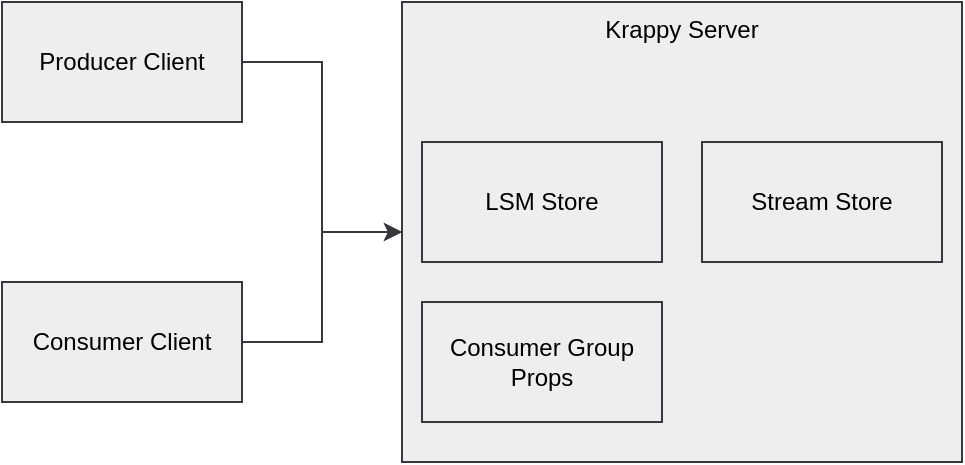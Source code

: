 <mxfile version="26.0.3">
  <diagram name="Page-1" id="87HI9CB669h_auib6GwQ">
    <mxGraphModel dx="2524" dy="1296" grid="1" gridSize="10" guides="1" tooltips="1" connect="1" arrows="1" fold="1" page="1" pageScale="1" pageWidth="850" pageHeight="1100" math="0" shadow="0">
      <root>
        <mxCell id="0" />
        <mxCell id="1" parent="0" />
        <mxCell id="EgLxcdtnQqiLWyNZ09j0-1" value="Krappy Server" style="rounded=0;whiteSpace=wrap;html=1;verticalAlign=top;fillColor=#eeeeee;strokeColor=#36393d;" parent="1" vertex="1">
          <mxGeometry x="280" y="120" width="280" height="230" as="geometry" />
        </mxCell>
        <mxCell id="EgLxcdtnQqiLWyNZ09j0-7" style="edgeStyle=orthogonalEdgeStyle;rounded=0;orthogonalLoop=1;jettySize=auto;html=1;fillColor=#eeeeee;strokeColor=#36393d;" parent="1" source="EgLxcdtnQqiLWyNZ09j0-2" target="EgLxcdtnQqiLWyNZ09j0-1" edge="1">
          <mxGeometry relative="1" as="geometry" />
        </mxCell>
        <mxCell id="EgLxcdtnQqiLWyNZ09j0-2" value="Producer Client" style="rounded=0;whiteSpace=wrap;html=1;fillColor=#eeeeee;strokeColor=#36393d;" parent="1" vertex="1">
          <mxGeometry x="80" y="120" width="120" height="60" as="geometry" />
        </mxCell>
        <mxCell id="EgLxcdtnQqiLWyNZ09j0-4" value="LSM Store" style="rounded=0;whiteSpace=wrap;html=1;fillColor=#eeeeee;strokeColor=#36393d;" parent="1" vertex="1">
          <mxGeometry x="290" y="190" width="120" height="60" as="geometry" />
        </mxCell>
        <mxCell id="EgLxcdtnQqiLWyNZ09j0-5" value="Stream Store" style="rounded=0;whiteSpace=wrap;html=1;fillColor=#eeeeee;strokeColor=#36393d;" parent="1" vertex="1">
          <mxGeometry x="430" y="190" width="120" height="60" as="geometry" />
        </mxCell>
        <mxCell id="EgLxcdtnQqiLWyNZ09j0-6" value="Consumer Group Props" style="rounded=0;whiteSpace=wrap;html=1;fillColor=#eeeeee;strokeColor=#36393d;" parent="1" vertex="1">
          <mxGeometry x="290" y="270" width="120" height="60" as="geometry" />
        </mxCell>
        <mxCell id="EgLxcdtnQqiLWyNZ09j0-9" style="edgeStyle=orthogonalEdgeStyle;rounded=0;orthogonalLoop=1;jettySize=auto;html=1;fillColor=#eeeeee;strokeColor=#36393d;" parent="1" source="EgLxcdtnQqiLWyNZ09j0-8" target="EgLxcdtnQqiLWyNZ09j0-1" edge="1">
          <mxGeometry relative="1" as="geometry" />
        </mxCell>
        <mxCell id="EgLxcdtnQqiLWyNZ09j0-8" value="Consumer Client" style="rounded=0;whiteSpace=wrap;html=1;fillColor=#eeeeee;strokeColor=#36393d;" parent="1" vertex="1">
          <mxGeometry x="80" y="260" width="120" height="60" as="geometry" />
        </mxCell>
      </root>
    </mxGraphModel>
  </diagram>
</mxfile>
